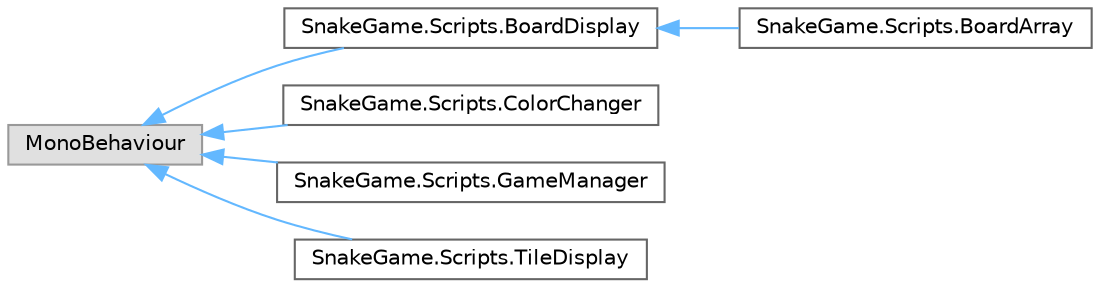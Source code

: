 digraph "Graphical Class Hierarchy"
{
 // LATEX_PDF_SIZE
  bgcolor="transparent";
  edge [fontname=Helvetica,fontsize=10,labelfontname=Helvetica,labelfontsize=10];
  node [fontname=Helvetica,fontsize=10,shape=box,height=0.2,width=0.4];
  rankdir="LR";
  Node0 [id="Node000000",label="MonoBehaviour",height=0.2,width=0.4,color="grey60", fillcolor="#E0E0E0", style="filled",tooltip=" "];
  Node0 -> Node1 [id="edge2_Node000000_Node000001",dir="back",color="steelblue1",style="solid",tooltip=" "];
  Node1 [id="Node000001",label="SnakeGame.Scripts.BoardDisplay",height=0.2,width=0.4,color="grey40", fillcolor="white", style="filled",URL="$class_snake_game_1_1_scripts_1_1_board_display.html",tooltip=" "];
  Node1 -> Node2 [id="edge3_Node000001_Node000002",dir="back",color="steelblue1",style="solid",tooltip=" "];
  Node2 [id="Node000002",label="SnakeGame.Scripts.BoardArray",height=0.2,width=0.4,color="grey40", fillcolor="white", style="filled",URL="$class_snake_game_1_1_scripts_1_1_board_array.html",tooltip=" "];
  Node0 -> Node3 [id="edge4_Node000000_Node000003",dir="back",color="steelblue1",style="solid",tooltip=" "];
  Node3 [id="Node000003",label="SnakeGame.Scripts.ColorChanger",height=0.2,width=0.4,color="grey40", fillcolor="white", style="filled",URL="$class_snake_game_1_1_scripts_1_1_color_changer.html",tooltip=" "];
  Node0 -> Node4 [id="edge5_Node000000_Node000004",dir="back",color="steelblue1",style="solid",tooltip=" "];
  Node4 [id="Node000004",label="SnakeGame.Scripts.GameManager",height=0.2,width=0.4,color="grey40", fillcolor="white", style="filled",URL="$class_snake_game_1_1_scripts_1_1_game_manager.html",tooltip=" "];
  Node0 -> Node5 [id="edge6_Node000000_Node000005",dir="back",color="steelblue1",style="solid",tooltip=" "];
  Node5 [id="Node000005",label="SnakeGame.Scripts.TileDisplay",height=0.2,width=0.4,color="grey40", fillcolor="white", style="filled",URL="$class_snake_game_1_1_scripts_1_1_tile_display.html",tooltip=" "];
}
